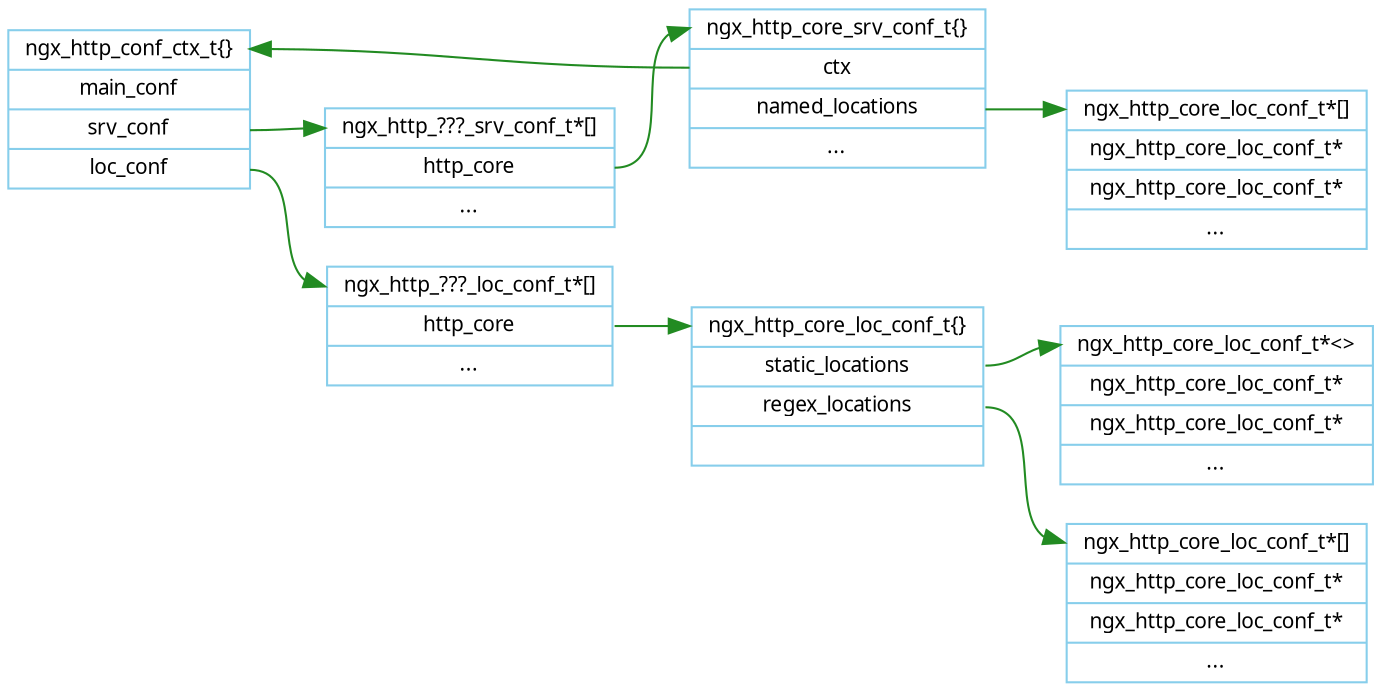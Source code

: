 digraph ngx_http_location_server {
   rankdir=LR;
   node [shape=record, color=skyblue, fontname="Verdana", fontsize=10];
   edge [color=forestgreen, fontname="Verdana", fontsize=10];

   ngx_http_conf_ctx_t [label="<head>ngx_http_conf_ctx_t\{\}|<main>main_conf|<srv>srv_conf|<loc>loc_conf"];
   
   srv_conf_array [label="<head>ngx_http_???_srv_conf_t*\[\]|<core>http_core|..."];
   loc_conf_array [label="<head>ngx_http_???_loc_conf_t*\[\]|<core>http_core|..."];
   ngx_http_conf_ctx_t:srv -> srv_conf_array:head;
   ngx_http_conf_ctx_t:loc -> loc_conf_array:head;


   ngx_http_core_srv_conf_t [label="<head>ngx_http_core_srv_conf_t\{\}|<ctx>ctx|<named>named_locations|..."];
   

   srv_conf_array:core -> ngx_http_core_srv_conf_t:head;
   ngx_http_core_srv_conf_t:ctx -> ngx_http_conf_ctx_t:head;

   core_loc_conf_named [label="<head>ngx_http_core_loc_conf_t*\[\]|<n1>ngx_http_core_loc_conf_t*|<n2>ngx_http_core_loc_conf_t*|..."];
   ngx_http_core_srv_conf_t:named -> core_loc_conf_named:head;

   ngx_http_core_loc_conf_t [label="<head>ngx_http_core_loc_conf_t\{\}|<static>static_locations|<regex>regex_locations|"];
   loc_conf_array:core -> ngx_http_core_loc_conf_t:head;

   core_loc_conf_set [label="<head>ngx_http_core_loc_conf_t*\<\>|<n1>ngx_http_core_loc_conf_t*|<n2>ngx_http_core_loc_conf_t*|..."];
   ngx_http_core_loc_conf_t:static -> core_loc_conf_set:head;

   core_loc_conf_list [label="<head>ngx_http_core_loc_conf_t*\[\]|<n1>ngx_http_core_loc_conf_t*|<n2>ngx_http_core_loc_conf_t*|..."];
   ngx_http_core_loc_conf_t:regex -> core_loc_conf_list:head;
}